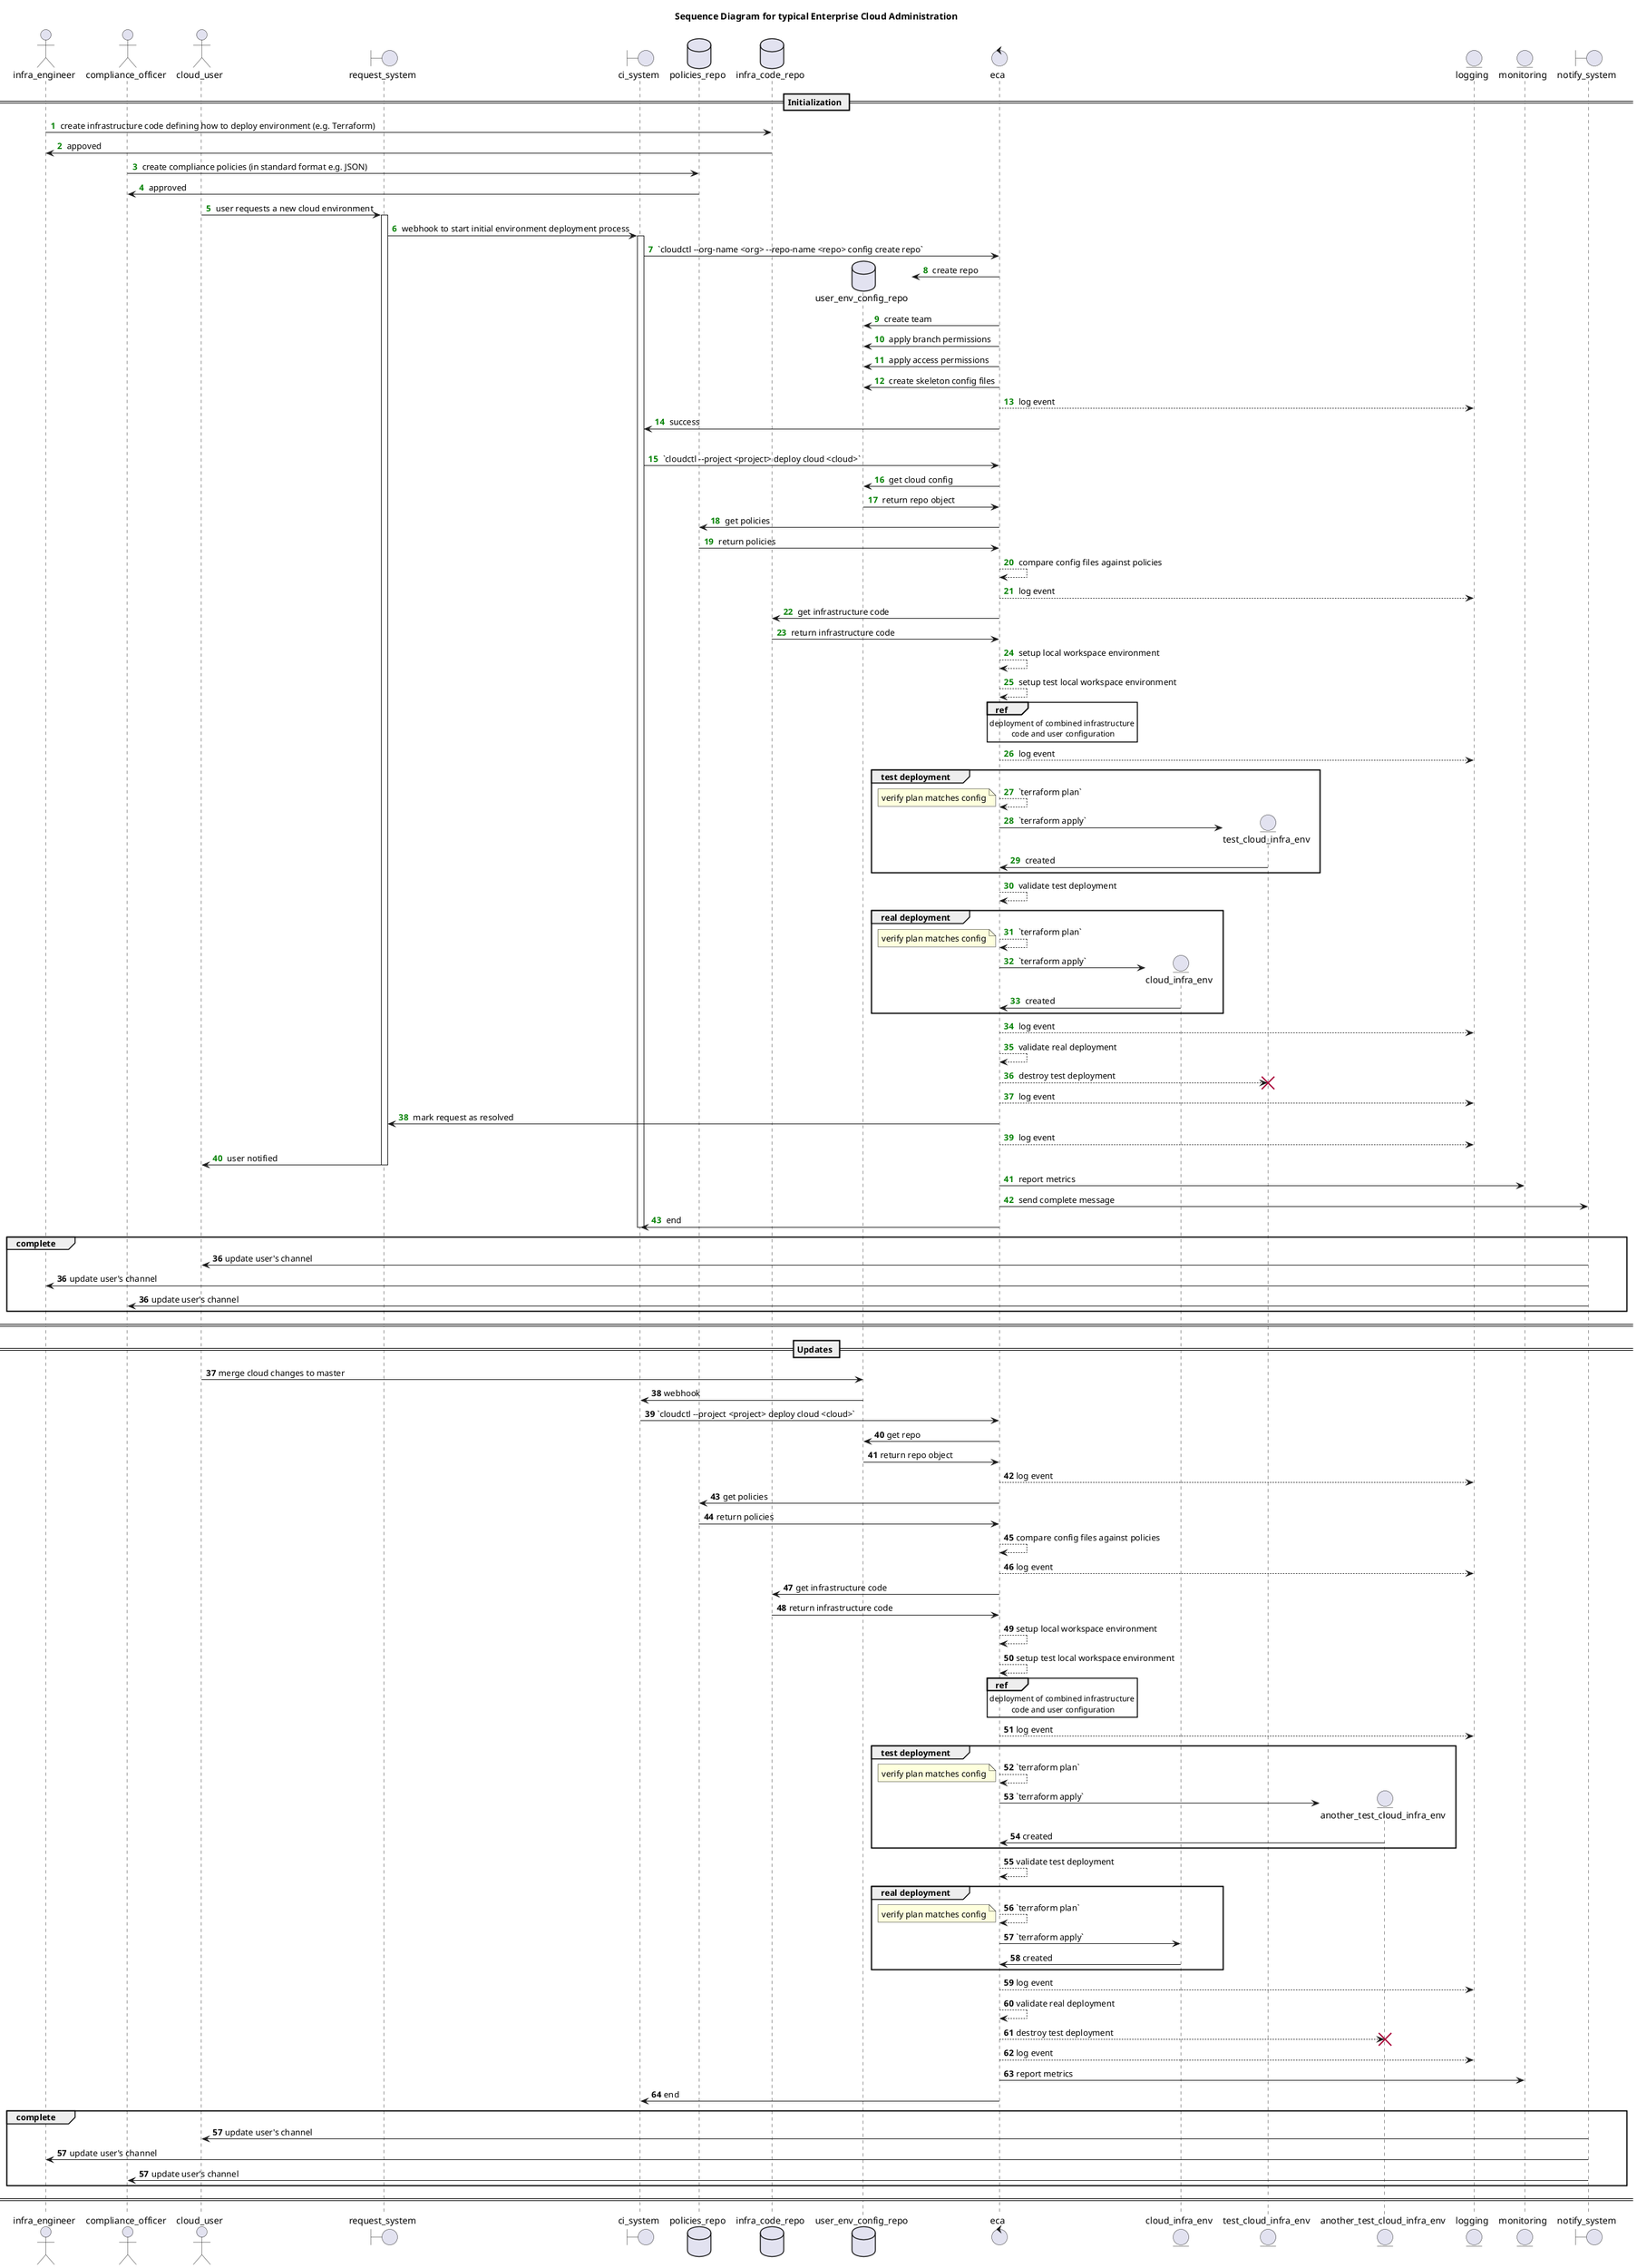 @startuml

title Sequence Diagram for typical Enterprise Cloud Administration

actor infra_engineer
actor compliance_officer
actor cloud_user

boundary request_system
boundary ci_system

database policies_repo
database infra_code_repo
database user_env_config_repo

control eca

entity cloud_infra_env
entity test_cloud_infra_env
entity another_test_cloud_infra_env
entity logging
entity monitoring
boundary notify_system

== Initialization ==
autonumber 1 1 "<font color=green><b>0 "
infra_engineer -> infra_code_repo : create infrastructure code defining how to deploy environment (e.g. Terraform)
infra_engineer <- infra_code_repo : appoved
compliance_officer -> policies_repo : create compliance policies (in standard format e.g. JSON)
compliance_officer <- policies_repo : approved
cloud_user -> request_system : user requests a new cloud environment
activate request_system
request_system -> ci_system : webhook to start initial environment deployment process
activate ci_system
ci_system -> eca : `cloudctl ~--org-name <org> ~--repo-name <repo> config create repo`
create user_env_config_repo
user_env_config_repo <- eca : create repo
user_env_config_repo <- eca : create team
user_env_config_repo <- eca : apply branch permissions
user_env_config_repo <- eca : apply access permissions
user_env_config_repo <- eca : create skeleton config files
eca --> logging : log event
ci_system <- eca : success
|||
ci_system -> eca : `cloudctl ~--project <project> deploy cloud <cloud>`
user_env_config_repo <- eca : get cloud config
user_env_config_repo -> eca : return repo object
policies_repo <- eca : get policies
policies_repo -> eca : return policies
eca --> eca : compare config files against policies
eca --> logging : log event
infra_code_repo <- eca : get infrastructure code
infra_code_repo -> eca : return infrastructure code
eca --> eca : setup local workspace environment
eca --> eca : setup test local workspace environment
ref over eca : deployment of combined infrastructure\n code and user configuration
eca --> logging : log event
group test deployment
eca --> eca : `terraform plan`
note left : verify plan matches config
create test_cloud_infra_env
eca -> test_cloud_infra_env : `terraform apply`
eca <- test_cloud_infra_env : created
end
eca --> eca : validate test deployment
group real deployment
eca --> eca : `terraform plan`
note left : verify plan matches config
create cloud_infra_env
eca -> cloud_infra_env : `terraform apply`
eca <- cloud_infra_env : created
end
eca --> logging : log event
eca --> eca : validate real deployment
eca --> test_cloud_infra_env : destroy test deployment
destroy test_cloud_infra_env
eca --> logging : log event
request_system <- eca : mark request as resolved
eca --> logging : log event
cloud_user <- request_system : user notified
deactivate request_system
eca -> monitoring : report metrics
eca -> notify_system : send complete message
ci_system <- eca : end
deactivate ci_system
group complete
    autonumber 36
    cloud_user <- notify_system : update user's channel
    autonumber 36
    infra_engineer <- notify_system : update user's channel
    autonumber 36
    compliance_officer <- notify_system : update user's channel
end
== ==

== Updates ==
cloud_user -> user_env_config_repo : merge cloud changes to master
user_env_config_repo -> ci_system : webhook
ci_system -> eca : `cloudctl ~--project <project> deploy cloud <cloud>`
user_env_config_repo <- eca : get repo
user_env_config_repo -> eca : return repo object
eca --> logging : log event
policies_repo <- eca : get policies
policies_repo -> eca : return policies
eca --> eca : compare config files against policies
eca --> logging : log event
infra_code_repo <- eca : get infrastructure code
infra_code_repo -> eca : return infrastructure code
eca --> eca : setup local workspace environment
eca --> eca : setup test local workspace environment
ref over eca : deployment of combined infrastructure\n code and user configuration
eca --> logging : log event
group test deployment
eca --> eca : `terraform plan`
note left : verify plan matches config
create another_test_cloud_infra_env
eca -> another_test_cloud_infra_env : `terraform apply`
eca <- another_test_cloud_infra_env : created
end
eca --> eca : validate test deployment
group real deployment
eca --> eca : `terraform plan`
note left : verify plan matches config
eca -> cloud_infra_env : `terraform apply`
eca <- cloud_infra_env : created
end
eca --> logging : log event
eca --> eca : validate real deployment
eca --> another_test_cloud_infra_env : destroy test deployment
destroy another_test_cloud_infra_env
eca --> logging : log event
eca -> monitoring : report metrics
ci_system <- eca : end
deactivate ci_system
group complete
    autonumber 57
    cloud_user <- notify_system : update user's channel
    autonumber 57
    infra_engineer <- notify_system : update user's channel
    autonumber 57
    compliance_officer <- notify_system : update user's channel
end
'Tag git?
== ==

@enduml
